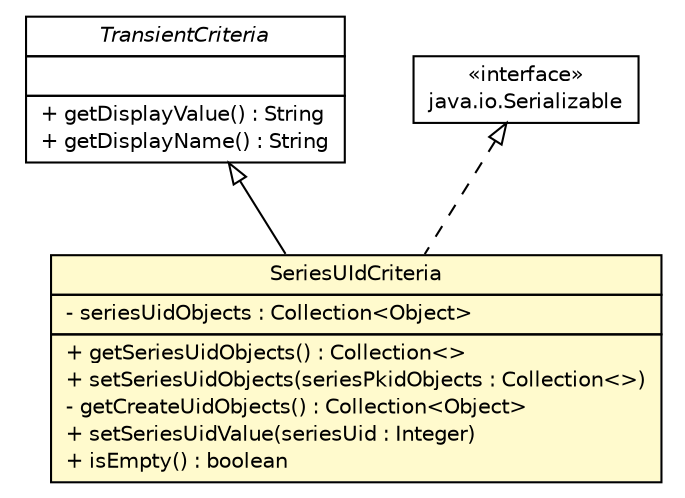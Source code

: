 #!/usr/local/bin/dot
#
# Class diagram 
# Generated by UmlGraph version 4.8 (http://www.spinellis.gr/sw/umlgraph)
#

digraph G {
	edge [fontname="Helvetica",fontsize=10,labelfontname="Helvetica",labelfontsize=10];
	node [fontname="Helvetica",fontsize=10,shape=plaintext];
	// gov.nih.nci.ncia.criteria.SeriesUIdCriteria
	c16236 [label=<<table border="0" cellborder="1" cellspacing="0" cellpadding="2" port="p" bgcolor="lemonChiffon" href="./SeriesUIdCriteria.html">
		<tr><td><table border="0" cellspacing="0" cellpadding="1">
			<tr><td> SeriesUIdCriteria </td></tr>
		</table></td></tr>
		<tr><td><table border="0" cellspacing="0" cellpadding="1">
			<tr><td align="left"> - seriesUidObjects : Collection&lt;Object&gt; </td></tr>
		</table></td></tr>
		<tr><td><table border="0" cellspacing="0" cellpadding="1">
			<tr><td align="left"> + getSeriesUidObjects() : Collection&lt;&gt; </td></tr>
			<tr><td align="left"> + setSeriesUidObjects(seriesPkidObjects : Collection&lt;&gt;) </td></tr>
			<tr><td align="left"> - getCreateUidObjects() : Collection&lt;Object&gt; </td></tr>
			<tr><td align="left"> + setSeriesUidValue(seriesUid : Integer) </td></tr>
			<tr><td align="left"> + isEmpty() : boolean </td></tr>
		</table></td></tr>
		</table>>, fontname="Helvetica", fontcolor="black", fontsize=10.0];
	//gov.nih.nci.ncia.criteria.SeriesUIdCriteria extends gov.nih.nci.ncia.criteria.TransientCriteria
	c16451:p -> c16236:p [dir=back,arrowtail=empty];
	//gov.nih.nci.ncia.criteria.SeriesUIdCriteria implements java.io.Serializable
	c16452:p -> c16236:p [dir=back,arrowtail=empty,style=dashed];
	// gov.nih.nci.ncia.criteria.TransientCriteria
	c16451 [label=<<table border="0" cellborder="1" cellspacing="0" cellpadding="2" port="p" href="http://java.sun.com/j2se/1.4.2/docs/api/gov/nih/nci/ncia/criteria/TransientCriteria.html">
		<tr><td><table border="0" cellspacing="0" cellpadding="1">
			<tr><td><font face="Helvetica-Oblique"> TransientCriteria </font></td></tr>
		</table></td></tr>
		<tr><td><table border="0" cellspacing="0" cellpadding="1">
			<tr><td align="left">  </td></tr>
		</table></td></tr>
		<tr><td><table border="0" cellspacing="0" cellpadding="1">
			<tr><td align="left"> + getDisplayValue() : String </td></tr>
			<tr><td align="left"> + getDisplayName() : String </td></tr>
		</table></td></tr>
		</table>>, fontname="Helvetica", fontcolor="black", fontsize=10.0];
	// java.io.Serializable
	c16452 [label=<<table border="0" cellborder="1" cellspacing="0" cellpadding="2" port="p" href="http://java.sun.com/j2se/1.4.2/docs/api/java/io/Serializable.html">
		<tr><td><table border="0" cellspacing="0" cellpadding="1">
			<tr><td> &laquo;interface&raquo; </td></tr>
			<tr><td> java.io.Serializable </td></tr>
		</table></td></tr>
		</table>>, fontname="Helvetica", fontcolor="black", fontsize=10.0];
}

